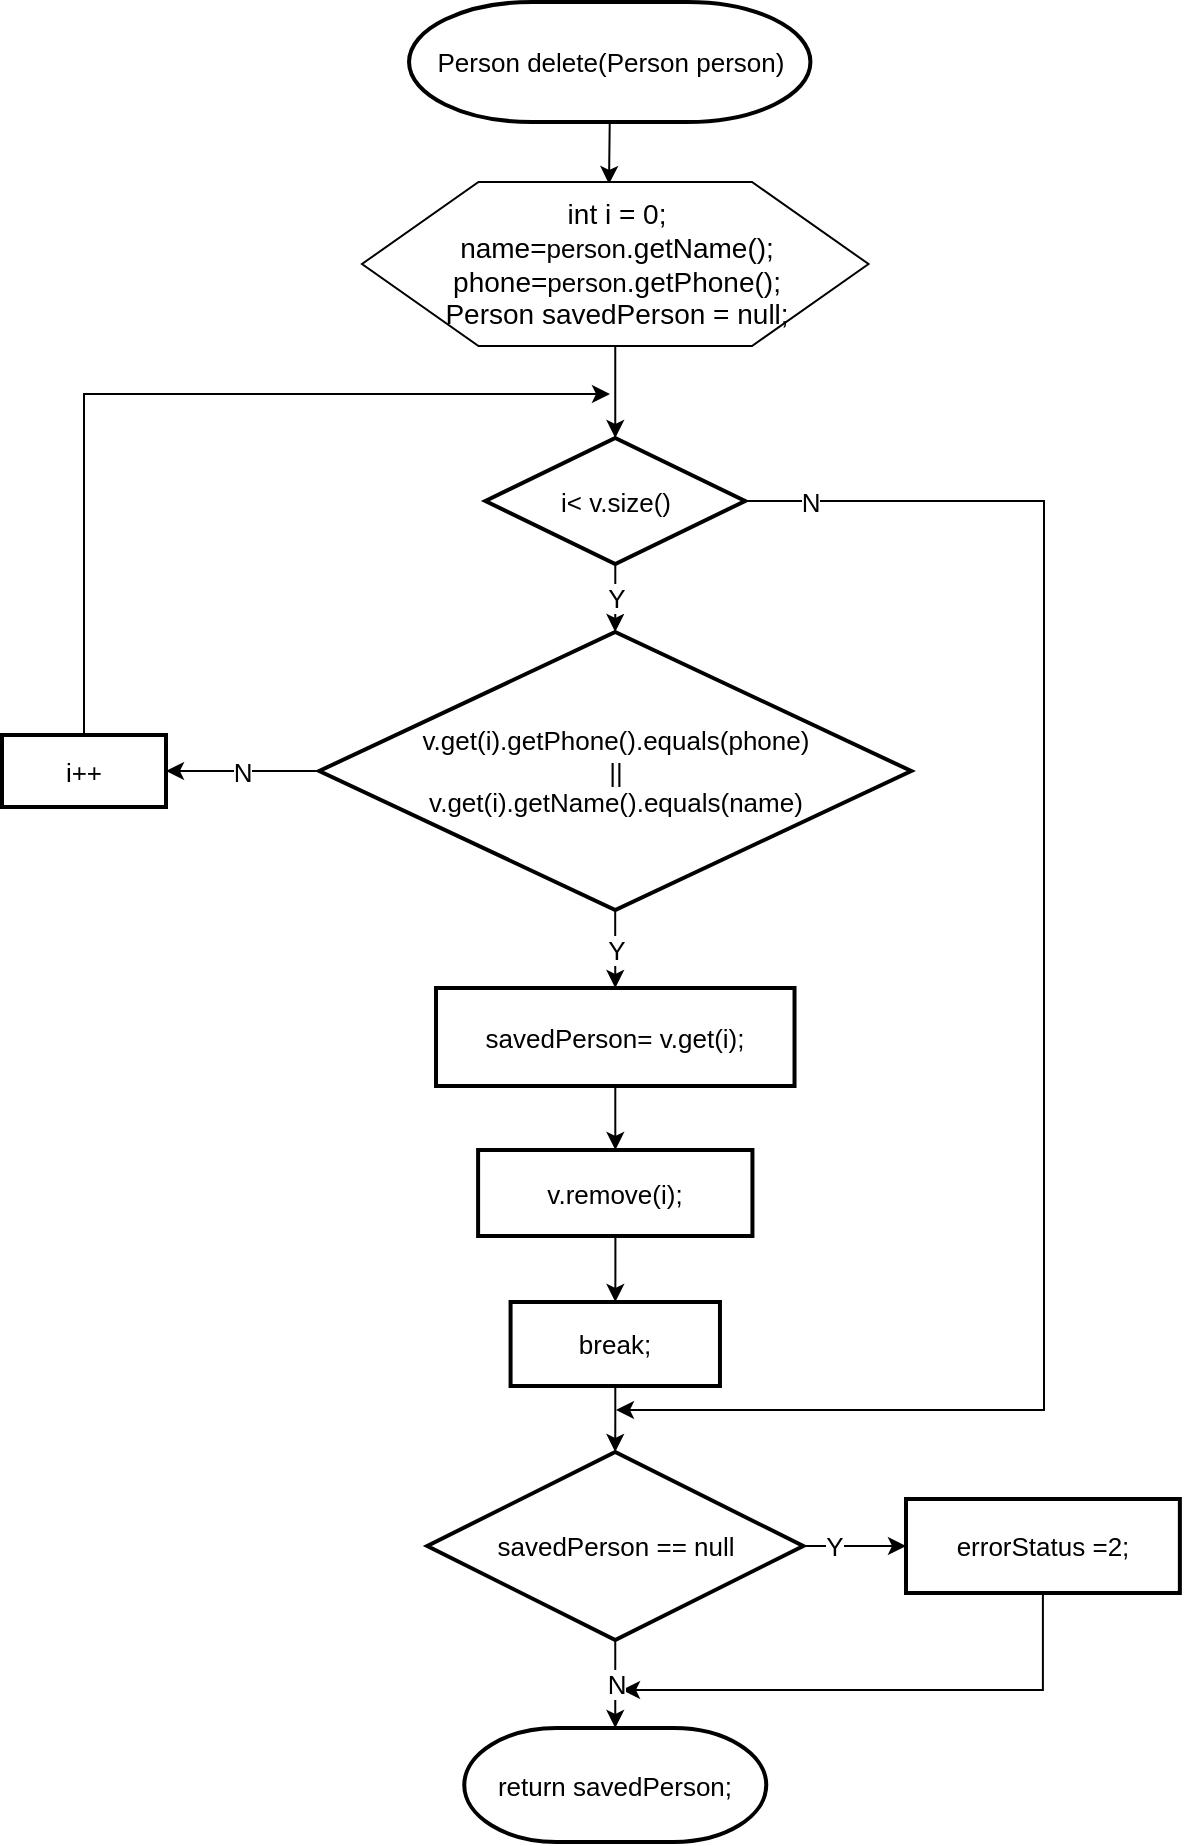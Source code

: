 <mxfile version="14.4.8" type="github">
  <diagram id="snMSLyNpEliFtqH8T0_m" name="페이지-1">
    <mxGraphModel dx="1391" dy="2001" grid="0" gridSize="10" guides="1" tooltips="1" connect="1" arrows="1" fold="1" page="1" pageScale="1" pageWidth="827" pageHeight="1169" math="0" shadow="0">
      <root>
        <mxCell id="0" />
        <mxCell id="1" parent="0" />
        <mxCell id="lsQyMnqyiSCvds43gTbh-18" style="edgeStyle=orthogonalEdgeStyle;rounded=0;orthogonalLoop=1;jettySize=auto;html=1;exitX=0.5;exitY=1;exitDx=0;exitDy=0;exitPerimeter=0;entryX=0.5;entryY=0;entryDx=0;entryDy=0;fontSize=13;" parent="1" source="lsQyMnqyiSCvds43gTbh-4" edge="1">
          <mxGeometry relative="1" as="geometry">
            <mxPoint x="389.5" y="-1029" as="targetPoint" />
          </mxGeometry>
        </mxCell>
        <mxCell id="lsQyMnqyiSCvds43gTbh-4" value="&lt;span style=&quot;text-align: left ; font-size: 13px&quot;&gt;Person delete(Person&amp;nbsp;&lt;/span&gt;&lt;span style=&quot;text-align: left&quot;&gt;person&lt;/span&gt;&lt;span style=&quot;text-align: left ; font-size: 13px&quot;&gt;)&lt;/span&gt;" style="strokeWidth=2;html=1;shape=mxgraph.flowchart.terminator;whiteSpace=wrap;fontSize=13;" parent="1" vertex="1">
          <mxGeometry x="289.52" y="-1120" width="200.7" height="60" as="geometry" />
        </mxCell>
        <mxCell id="_VUG9cmP9YPbWZYL70kr-36" style="edgeStyle=orthogonalEdgeStyle;rounded=0;orthogonalLoop=1;jettySize=auto;html=1;strokeWidth=1;fontSize=13;" edge="1" parent="1" source="_VUG9cmP9YPbWZYL70kr-2">
          <mxGeometry relative="1" as="geometry">
            <mxPoint x="396" y="-276" as="targetPoint" />
            <Array as="points">
              <mxPoint x="607" y="-276" />
            </Array>
          </mxGeometry>
        </mxCell>
        <mxCell id="_VUG9cmP9YPbWZYL70kr-2" value="errorStatus =2;" style="rounded=1;whiteSpace=wrap;html=1;absoluteArcSize=1;arcSize=0;strokeWidth=2;fontSize=13;" vertex="1" parent="1">
          <mxGeometry x="538" y="-371.5" width="136.93" height="47" as="geometry" />
        </mxCell>
        <mxCell id="_VUG9cmP9YPbWZYL70kr-3" value="return savedPerson;" style="strokeWidth=2;html=1;shape=mxgraph.flowchart.terminator;whiteSpace=wrap;fontSize=13;" vertex="1" parent="1">
          <mxGeometry x="317.13" y="-257" width="151" height="57" as="geometry" />
        </mxCell>
        <mxCell id="_VUG9cmP9YPbWZYL70kr-27" value="Y" style="edgeStyle=orthogonalEdgeStyle;rounded=0;orthogonalLoop=1;jettySize=auto;html=1;strokeWidth=1;fontSize=13;" edge="1" parent="1" source="_VUG9cmP9YPbWZYL70kr-6" target="_VUG9cmP9YPbWZYL70kr-24">
          <mxGeometry relative="1" as="geometry" />
        </mxCell>
        <mxCell id="_VUG9cmP9YPbWZYL70kr-39" value="N" style="edgeStyle=orthogonalEdgeStyle;rounded=0;orthogonalLoop=1;jettySize=auto;html=1;strokeWidth=1;fontSize=13;" edge="1" parent="1" source="_VUG9cmP9YPbWZYL70kr-6">
          <mxGeometry x="-0.921" relative="1" as="geometry">
            <mxPoint x="393" y="-416" as="targetPoint" />
            <Array as="points">
              <mxPoint x="607" y="-870" />
              <mxPoint x="607" y="-416" />
            </Array>
            <mxPoint as="offset" />
          </mxGeometry>
        </mxCell>
        <mxCell id="_VUG9cmP9YPbWZYL70kr-6" value="i&amp;lt; v.size()" style="strokeWidth=2;html=1;shape=mxgraph.flowchart.decision;whiteSpace=wrap;fontSize=13;" vertex="1" parent="1">
          <mxGeometry x="327.7" y="-902" width="129.87" height="63" as="geometry" />
        </mxCell>
        <mxCell id="_VUG9cmP9YPbWZYL70kr-7" style="edgeStyle=orthogonalEdgeStyle;rounded=0;orthogonalLoop=1;jettySize=auto;html=1;exitX=0.5;exitY=1;exitDx=0;exitDy=0;entryX=0.5;entryY=0;entryDx=0;entryDy=0;entryPerimeter=0;fontSize=13;" edge="1" parent="1" source="_VUG9cmP9YPbWZYL70kr-23" target="_VUG9cmP9YPbWZYL70kr-6">
          <mxGeometry relative="1" as="geometry">
            <mxPoint x="390.005" y="-930" as="sourcePoint" />
          </mxGeometry>
        </mxCell>
        <mxCell id="_VUG9cmP9YPbWZYL70kr-30" value="" style="edgeStyle=orthogonalEdgeStyle;rounded=0;orthogonalLoop=1;jettySize=auto;html=1;strokeWidth=1;fontSize=13;" edge="1" parent="1" source="_VUG9cmP9YPbWZYL70kr-12" target="_VUG9cmP9YPbWZYL70kr-25">
          <mxGeometry relative="1" as="geometry" />
        </mxCell>
        <mxCell id="_VUG9cmP9YPbWZYL70kr-12" value="savedPerson= v.get(i);" style="rounded=1;whiteSpace=wrap;html=1;absoluteArcSize=1;arcSize=0;strokeWidth=2;fontSize=13;" vertex="1" parent="1">
          <mxGeometry x="303.01" y="-627" width="179.25" height="49" as="geometry" />
        </mxCell>
        <mxCell id="_VUG9cmP9YPbWZYL70kr-32" value="" style="edgeStyle=orthogonalEdgeStyle;rounded=0;orthogonalLoop=1;jettySize=auto;html=1;strokeWidth=1;fontSize=13;" edge="1" parent="1" source="_VUG9cmP9YPbWZYL70kr-16" target="_VUG9cmP9YPbWZYL70kr-26">
          <mxGeometry relative="1" as="geometry" />
        </mxCell>
        <mxCell id="_VUG9cmP9YPbWZYL70kr-16" value="break;" style="rounded=1;whiteSpace=wrap;html=1;absoluteArcSize=1;arcSize=0;strokeWidth=2;fontSize=13;" vertex="1" parent="1">
          <mxGeometry x="340.29" y="-470" width="104.69" height="42" as="geometry" />
        </mxCell>
        <mxCell id="_VUG9cmP9YPbWZYL70kr-23" value="&lt;span&gt;int i = 0;&lt;/span&gt;&lt;br&gt;&lt;span&gt;name=&lt;/span&gt;&lt;span style=&quot;font-size: 13px ; text-align: left&quot;&gt;person&lt;/span&gt;&lt;span&gt;.getName();&lt;/span&gt;&lt;br&gt;&lt;span&gt;phone=&lt;/span&gt;&lt;span style=&quot;font-size: 13px ; text-align: left&quot;&gt;person&lt;/span&gt;&lt;span&gt;.getPhone();&lt;/span&gt;&lt;br&gt;&lt;span&gt;Person savedPerson = null;&lt;/span&gt;" style="verticalLabelPosition=middle;verticalAlign=middle;html=1;shape=hexagon;perimeter=hexagonPerimeter2;arcSize=6;size=0.23;fontSize=14;labelPosition=center;align=center;" vertex="1" parent="1">
          <mxGeometry x="266" y="-1030" width="253.26" height="82" as="geometry" />
        </mxCell>
        <mxCell id="_VUG9cmP9YPbWZYL70kr-29" value="Y" style="edgeStyle=orthogonalEdgeStyle;rounded=0;orthogonalLoop=1;jettySize=auto;html=1;strokeWidth=1;fontSize=13;" edge="1" parent="1" source="_VUG9cmP9YPbWZYL70kr-24" target="_VUG9cmP9YPbWZYL70kr-12">
          <mxGeometry relative="1" as="geometry" />
        </mxCell>
        <mxCell id="_VUG9cmP9YPbWZYL70kr-37" value="N" style="edgeStyle=orthogonalEdgeStyle;rounded=0;orthogonalLoop=1;jettySize=auto;html=1;strokeWidth=1;fontSize=13;" edge="1" parent="1" source="_VUG9cmP9YPbWZYL70kr-24" target="_VUG9cmP9YPbWZYL70kr-34">
          <mxGeometry relative="1" as="geometry" />
        </mxCell>
        <mxCell id="_VUG9cmP9YPbWZYL70kr-24" value="v.get(i).getPhone().equals(&lt;span style=&quot;text-align: left ; font-size: 13px&quot;&gt;phone&lt;/span&gt;)&lt;br style=&quot;font-size: 13px&quot;&gt;||&lt;br style=&quot;font-size: 13px&quot;&gt;v.get(i).getName().equals(name)" style="strokeWidth=2;html=1;shape=mxgraph.flowchart.decision;whiteSpace=wrap;fontSize=13;" vertex="1" parent="1">
          <mxGeometry x="244.63" y="-805" width="296" height="139" as="geometry" />
        </mxCell>
        <mxCell id="_VUG9cmP9YPbWZYL70kr-31" value="" style="edgeStyle=orthogonalEdgeStyle;rounded=0;orthogonalLoop=1;jettySize=auto;html=1;strokeWidth=1;fontSize=13;" edge="1" parent="1" source="_VUG9cmP9YPbWZYL70kr-25" target="_VUG9cmP9YPbWZYL70kr-16">
          <mxGeometry relative="1" as="geometry" />
        </mxCell>
        <mxCell id="_VUG9cmP9YPbWZYL70kr-25" value="v.remove(i);" style="rounded=1;whiteSpace=wrap;html=1;absoluteArcSize=1;arcSize=0;strokeWidth=2;fontSize=13;" vertex="1" parent="1">
          <mxGeometry x="324.05" y="-546" width="137.17" height="43" as="geometry" />
        </mxCell>
        <mxCell id="_VUG9cmP9YPbWZYL70kr-33" value="Y" style="edgeStyle=orthogonalEdgeStyle;rounded=0;orthogonalLoop=1;jettySize=auto;html=1;strokeWidth=1;fontSize=13;" edge="1" parent="1" source="_VUG9cmP9YPbWZYL70kr-26" target="_VUG9cmP9YPbWZYL70kr-2">
          <mxGeometry x="-0.402" relative="1" as="geometry">
            <mxPoint as="offset" />
          </mxGeometry>
        </mxCell>
        <mxCell id="_VUG9cmP9YPbWZYL70kr-35" value="N" style="edgeStyle=orthogonalEdgeStyle;rounded=0;orthogonalLoop=1;jettySize=auto;html=1;strokeWidth=1;fontSize=13;" edge="1" parent="1" source="_VUG9cmP9YPbWZYL70kr-26" target="_VUG9cmP9YPbWZYL70kr-3">
          <mxGeometry relative="1" as="geometry" />
        </mxCell>
        <mxCell id="_VUG9cmP9YPbWZYL70kr-26" value="savedPerson == null" style="strokeWidth=2;html=1;shape=mxgraph.flowchart.decision;whiteSpace=wrap;fontSize=13;" vertex="1" parent="1">
          <mxGeometry x="298.63" y="-395" width="188" height="94" as="geometry" />
        </mxCell>
        <mxCell id="_VUG9cmP9YPbWZYL70kr-38" style="edgeStyle=orthogonalEdgeStyle;rounded=0;orthogonalLoop=1;jettySize=auto;html=1;strokeWidth=1;fontSize=13;" edge="1" parent="1" source="_VUG9cmP9YPbWZYL70kr-34">
          <mxGeometry relative="1" as="geometry">
            <mxPoint x="390" y="-924" as="targetPoint" />
            <Array as="points">
              <mxPoint x="127" y="-924" />
            </Array>
          </mxGeometry>
        </mxCell>
        <mxCell id="_VUG9cmP9YPbWZYL70kr-34" value="i++" style="rounded=1;whiteSpace=wrap;html=1;absoluteArcSize=1;arcSize=0;strokeWidth=2;fontSize=13;" vertex="1" parent="1">
          <mxGeometry x="86" y="-753.5" width="82" height="36" as="geometry" />
        </mxCell>
      </root>
    </mxGraphModel>
  </diagram>
</mxfile>
